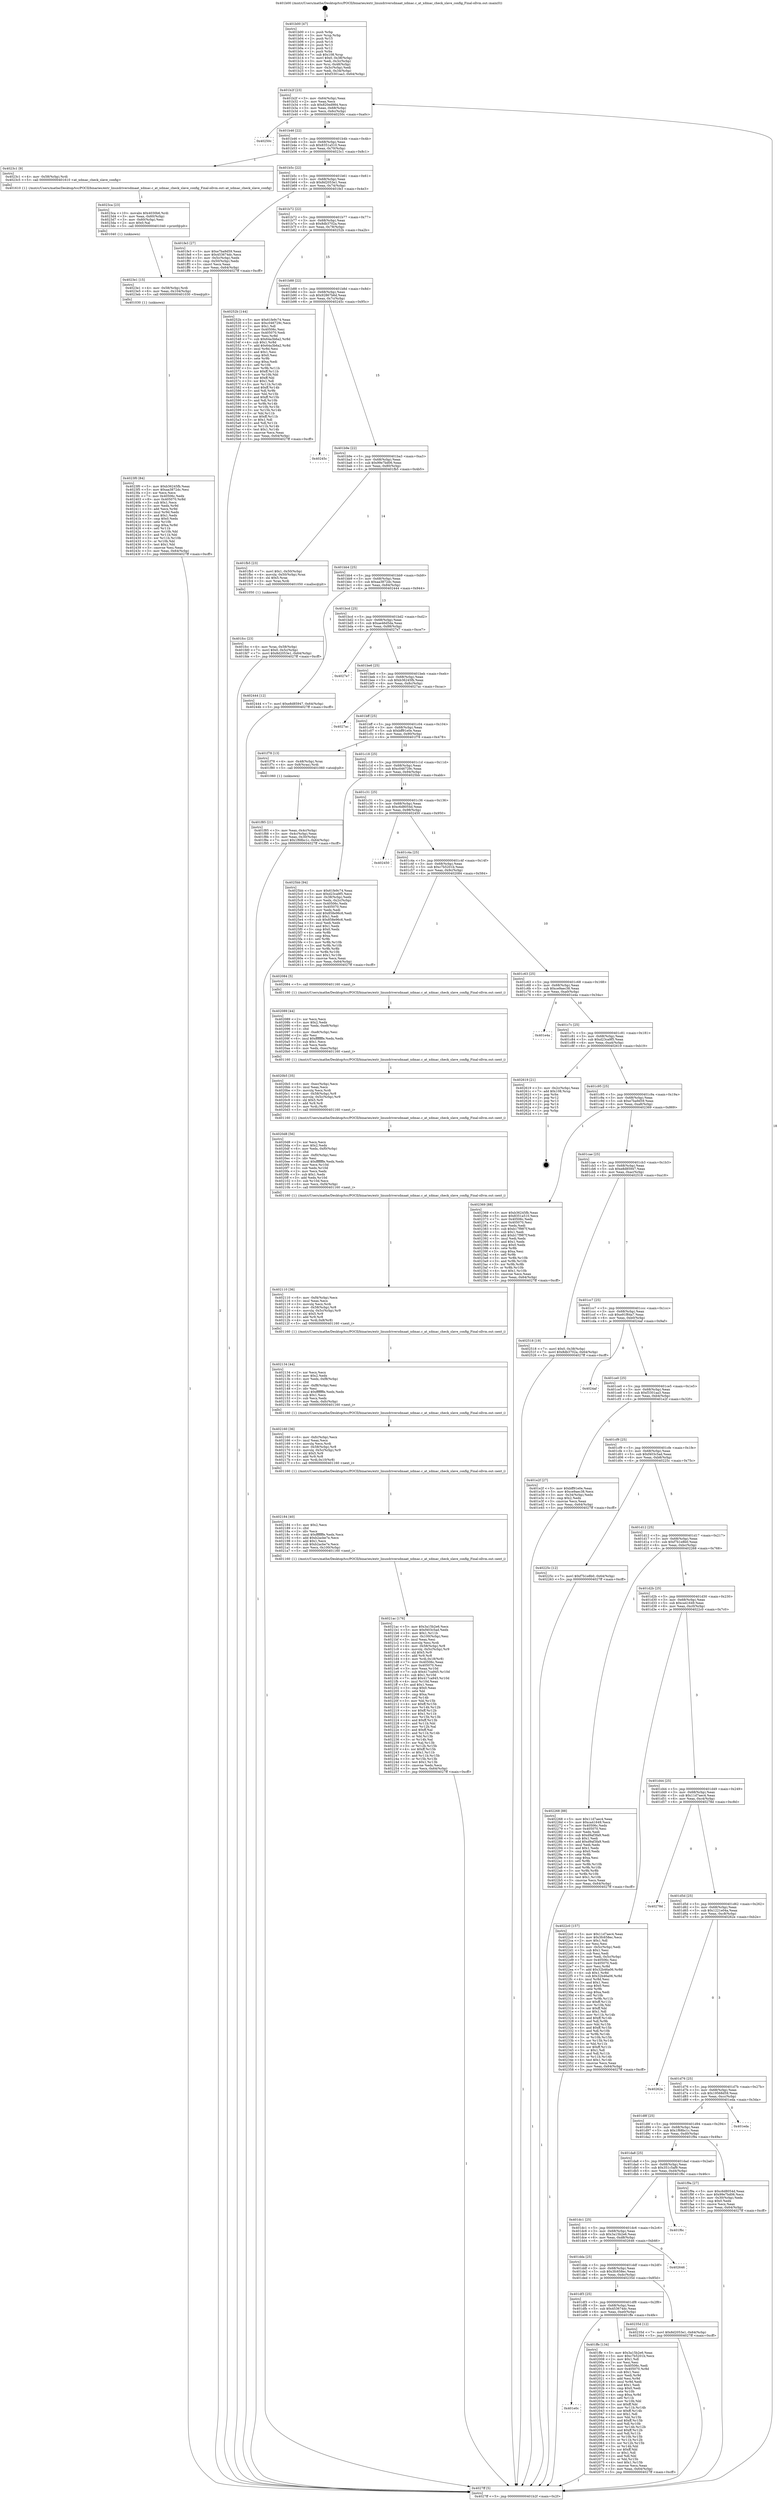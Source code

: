 digraph "0x401b00" {
  label = "0x401b00 (/mnt/c/Users/mathe/Desktop/tcc/POCII/binaries/extr_linuxdriversdmaat_xdmac.c_at_xdmac_check_slave_config_Final-ollvm.out::main(0))"
  labelloc = "t"
  node[shape=record]

  Entry [label="",width=0.3,height=0.3,shape=circle,fillcolor=black,style=filled]
  "0x401b2f" [label="{
     0x401b2f [23]\l
     | [instrs]\l
     &nbsp;&nbsp;0x401b2f \<+3\>: mov -0x64(%rbp),%eax\l
     &nbsp;&nbsp;0x401b32 \<+2\>: mov %eax,%ecx\l
     &nbsp;&nbsp;0x401b34 \<+6\>: sub $0x820ed984,%ecx\l
     &nbsp;&nbsp;0x401b3a \<+3\>: mov %eax,-0x68(%rbp)\l
     &nbsp;&nbsp;0x401b3d \<+3\>: mov %ecx,-0x6c(%rbp)\l
     &nbsp;&nbsp;0x401b40 \<+6\>: je 000000000040250c \<main+0xa0c\>\l
  }"]
  "0x40250c" [label="{
     0x40250c\l
  }", style=dashed]
  "0x401b46" [label="{
     0x401b46 [22]\l
     | [instrs]\l
     &nbsp;&nbsp;0x401b46 \<+5\>: jmp 0000000000401b4b \<main+0x4b\>\l
     &nbsp;&nbsp;0x401b4b \<+3\>: mov -0x68(%rbp),%eax\l
     &nbsp;&nbsp;0x401b4e \<+5\>: sub $0x8351a510,%eax\l
     &nbsp;&nbsp;0x401b53 \<+3\>: mov %eax,-0x70(%rbp)\l
     &nbsp;&nbsp;0x401b56 \<+6\>: je 00000000004023c1 \<main+0x8c1\>\l
  }"]
  Exit [label="",width=0.3,height=0.3,shape=circle,fillcolor=black,style=filled,peripheries=2]
  "0x4023c1" [label="{
     0x4023c1 [9]\l
     | [instrs]\l
     &nbsp;&nbsp;0x4023c1 \<+4\>: mov -0x58(%rbp),%rdi\l
     &nbsp;&nbsp;0x4023c5 \<+5\>: call 0000000000401610 \<at_xdmac_check_slave_config\>\l
     | [calls]\l
     &nbsp;&nbsp;0x401610 \{1\} (/mnt/c/Users/mathe/Desktop/tcc/POCII/binaries/extr_linuxdriversdmaat_xdmac.c_at_xdmac_check_slave_config_Final-ollvm.out::at_xdmac_check_slave_config)\l
  }"]
  "0x401b5c" [label="{
     0x401b5c [22]\l
     | [instrs]\l
     &nbsp;&nbsp;0x401b5c \<+5\>: jmp 0000000000401b61 \<main+0x61\>\l
     &nbsp;&nbsp;0x401b61 \<+3\>: mov -0x68(%rbp),%eax\l
     &nbsp;&nbsp;0x401b64 \<+5\>: sub $0x8d2053e1,%eax\l
     &nbsp;&nbsp;0x401b69 \<+3\>: mov %eax,-0x74(%rbp)\l
     &nbsp;&nbsp;0x401b6c \<+6\>: je 0000000000401fe3 \<main+0x4e3\>\l
  }"]
  "0x4023f0" [label="{
     0x4023f0 [84]\l
     | [instrs]\l
     &nbsp;&nbsp;0x4023f0 \<+5\>: mov $0xb36245fb,%eax\l
     &nbsp;&nbsp;0x4023f5 \<+5\>: mov $0xaa3872dc,%esi\l
     &nbsp;&nbsp;0x4023fa \<+2\>: xor %ecx,%ecx\l
     &nbsp;&nbsp;0x4023fc \<+7\>: mov 0x40506c,%edx\l
     &nbsp;&nbsp;0x402403 \<+8\>: mov 0x405070,%r8d\l
     &nbsp;&nbsp;0x40240b \<+3\>: sub $0x1,%ecx\l
     &nbsp;&nbsp;0x40240e \<+3\>: mov %edx,%r9d\l
     &nbsp;&nbsp;0x402411 \<+3\>: add %ecx,%r9d\l
     &nbsp;&nbsp;0x402414 \<+4\>: imul %r9d,%edx\l
     &nbsp;&nbsp;0x402418 \<+3\>: and $0x1,%edx\l
     &nbsp;&nbsp;0x40241b \<+3\>: cmp $0x0,%edx\l
     &nbsp;&nbsp;0x40241e \<+4\>: sete %r10b\l
     &nbsp;&nbsp;0x402422 \<+4\>: cmp $0xa,%r8d\l
     &nbsp;&nbsp;0x402426 \<+4\>: setl %r11b\l
     &nbsp;&nbsp;0x40242a \<+3\>: mov %r10b,%bl\l
     &nbsp;&nbsp;0x40242d \<+3\>: and %r11b,%bl\l
     &nbsp;&nbsp;0x402430 \<+3\>: xor %r11b,%r10b\l
     &nbsp;&nbsp;0x402433 \<+3\>: or %r10b,%bl\l
     &nbsp;&nbsp;0x402436 \<+3\>: test $0x1,%bl\l
     &nbsp;&nbsp;0x402439 \<+3\>: cmovne %esi,%eax\l
     &nbsp;&nbsp;0x40243c \<+3\>: mov %eax,-0x64(%rbp)\l
     &nbsp;&nbsp;0x40243f \<+5\>: jmp 00000000004027ff \<main+0xcff\>\l
  }"]
  "0x401fe3" [label="{
     0x401fe3 [27]\l
     | [instrs]\l
     &nbsp;&nbsp;0x401fe3 \<+5\>: mov $0xe7ba9d59,%eax\l
     &nbsp;&nbsp;0x401fe8 \<+5\>: mov $0x453674dc,%ecx\l
     &nbsp;&nbsp;0x401fed \<+3\>: mov -0x5c(%rbp),%edx\l
     &nbsp;&nbsp;0x401ff0 \<+3\>: cmp -0x50(%rbp),%edx\l
     &nbsp;&nbsp;0x401ff3 \<+3\>: cmovl %ecx,%eax\l
     &nbsp;&nbsp;0x401ff6 \<+3\>: mov %eax,-0x64(%rbp)\l
     &nbsp;&nbsp;0x401ff9 \<+5\>: jmp 00000000004027ff \<main+0xcff\>\l
  }"]
  "0x401b72" [label="{
     0x401b72 [22]\l
     | [instrs]\l
     &nbsp;&nbsp;0x401b72 \<+5\>: jmp 0000000000401b77 \<main+0x77\>\l
     &nbsp;&nbsp;0x401b77 \<+3\>: mov -0x68(%rbp),%eax\l
     &nbsp;&nbsp;0x401b7a \<+5\>: sub $0x8db3702a,%eax\l
     &nbsp;&nbsp;0x401b7f \<+3\>: mov %eax,-0x78(%rbp)\l
     &nbsp;&nbsp;0x401b82 \<+6\>: je 000000000040252b \<main+0xa2b\>\l
  }"]
  "0x4023e1" [label="{
     0x4023e1 [15]\l
     | [instrs]\l
     &nbsp;&nbsp;0x4023e1 \<+4\>: mov -0x58(%rbp),%rdi\l
     &nbsp;&nbsp;0x4023e5 \<+6\>: mov %eax,-0x104(%rbp)\l
     &nbsp;&nbsp;0x4023eb \<+5\>: call 0000000000401030 \<free@plt\>\l
     | [calls]\l
     &nbsp;&nbsp;0x401030 \{1\} (unknown)\l
  }"]
  "0x40252b" [label="{
     0x40252b [144]\l
     | [instrs]\l
     &nbsp;&nbsp;0x40252b \<+5\>: mov $0x61fe9c74,%eax\l
     &nbsp;&nbsp;0x402530 \<+5\>: mov $0xc046729c,%ecx\l
     &nbsp;&nbsp;0x402535 \<+2\>: mov $0x1,%dl\l
     &nbsp;&nbsp;0x402537 \<+7\>: mov 0x40506c,%esi\l
     &nbsp;&nbsp;0x40253e \<+7\>: mov 0x405070,%edi\l
     &nbsp;&nbsp;0x402545 \<+3\>: mov %esi,%r8d\l
     &nbsp;&nbsp;0x402548 \<+7\>: sub $0x64a3b6a2,%r8d\l
     &nbsp;&nbsp;0x40254f \<+4\>: sub $0x1,%r8d\l
     &nbsp;&nbsp;0x402553 \<+7\>: add $0x64a3b6a2,%r8d\l
     &nbsp;&nbsp;0x40255a \<+4\>: imul %r8d,%esi\l
     &nbsp;&nbsp;0x40255e \<+3\>: and $0x1,%esi\l
     &nbsp;&nbsp;0x402561 \<+3\>: cmp $0x0,%esi\l
     &nbsp;&nbsp;0x402564 \<+4\>: sete %r9b\l
     &nbsp;&nbsp;0x402568 \<+3\>: cmp $0xa,%edi\l
     &nbsp;&nbsp;0x40256b \<+4\>: setl %r10b\l
     &nbsp;&nbsp;0x40256f \<+3\>: mov %r9b,%r11b\l
     &nbsp;&nbsp;0x402572 \<+4\>: xor $0xff,%r11b\l
     &nbsp;&nbsp;0x402576 \<+3\>: mov %r10b,%bl\l
     &nbsp;&nbsp;0x402579 \<+3\>: xor $0xff,%bl\l
     &nbsp;&nbsp;0x40257c \<+3\>: xor $0x1,%dl\l
     &nbsp;&nbsp;0x40257f \<+3\>: mov %r11b,%r14b\l
     &nbsp;&nbsp;0x402582 \<+4\>: and $0xff,%r14b\l
     &nbsp;&nbsp;0x402586 \<+3\>: and %dl,%r9b\l
     &nbsp;&nbsp;0x402589 \<+3\>: mov %bl,%r15b\l
     &nbsp;&nbsp;0x40258c \<+4\>: and $0xff,%r15b\l
     &nbsp;&nbsp;0x402590 \<+3\>: and %dl,%r10b\l
     &nbsp;&nbsp;0x402593 \<+3\>: or %r9b,%r14b\l
     &nbsp;&nbsp;0x402596 \<+3\>: or %r10b,%r15b\l
     &nbsp;&nbsp;0x402599 \<+3\>: xor %r15b,%r14b\l
     &nbsp;&nbsp;0x40259c \<+3\>: or %bl,%r11b\l
     &nbsp;&nbsp;0x40259f \<+4\>: xor $0xff,%r11b\l
     &nbsp;&nbsp;0x4025a3 \<+3\>: or $0x1,%dl\l
     &nbsp;&nbsp;0x4025a6 \<+3\>: and %dl,%r11b\l
     &nbsp;&nbsp;0x4025a9 \<+3\>: or %r11b,%r14b\l
     &nbsp;&nbsp;0x4025ac \<+4\>: test $0x1,%r14b\l
     &nbsp;&nbsp;0x4025b0 \<+3\>: cmovne %ecx,%eax\l
     &nbsp;&nbsp;0x4025b3 \<+3\>: mov %eax,-0x64(%rbp)\l
     &nbsp;&nbsp;0x4025b6 \<+5\>: jmp 00000000004027ff \<main+0xcff\>\l
  }"]
  "0x401b88" [label="{
     0x401b88 [22]\l
     | [instrs]\l
     &nbsp;&nbsp;0x401b88 \<+5\>: jmp 0000000000401b8d \<main+0x8d\>\l
     &nbsp;&nbsp;0x401b8d \<+3\>: mov -0x68(%rbp),%eax\l
     &nbsp;&nbsp;0x401b90 \<+5\>: sub $0x92867b6d,%eax\l
     &nbsp;&nbsp;0x401b95 \<+3\>: mov %eax,-0x7c(%rbp)\l
     &nbsp;&nbsp;0x401b98 \<+6\>: je 000000000040245c \<main+0x95c\>\l
  }"]
  "0x4023ca" [label="{
     0x4023ca [23]\l
     | [instrs]\l
     &nbsp;&nbsp;0x4023ca \<+10\>: movabs $0x4030b6,%rdi\l
     &nbsp;&nbsp;0x4023d4 \<+3\>: mov %eax,-0x60(%rbp)\l
     &nbsp;&nbsp;0x4023d7 \<+3\>: mov -0x60(%rbp),%esi\l
     &nbsp;&nbsp;0x4023da \<+2\>: mov $0x0,%al\l
     &nbsp;&nbsp;0x4023dc \<+5\>: call 0000000000401040 \<printf@plt\>\l
     | [calls]\l
     &nbsp;&nbsp;0x401040 \{1\} (unknown)\l
  }"]
  "0x40245c" [label="{
     0x40245c\l
  }", style=dashed]
  "0x401b9e" [label="{
     0x401b9e [22]\l
     | [instrs]\l
     &nbsp;&nbsp;0x401b9e \<+5\>: jmp 0000000000401ba3 \<main+0xa3\>\l
     &nbsp;&nbsp;0x401ba3 \<+3\>: mov -0x68(%rbp),%eax\l
     &nbsp;&nbsp;0x401ba6 \<+5\>: sub $0x99e7bd06,%eax\l
     &nbsp;&nbsp;0x401bab \<+3\>: mov %eax,-0x80(%rbp)\l
     &nbsp;&nbsp;0x401bae \<+6\>: je 0000000000401fb5 \<main+0x4b5\>\l
  }"]
  "0x4021ac" [label="{
     0x4021ac [176]\l
     | [instrs]\l
     &nbsp;&nbsp;0x4021ac \<+5\>: mov $0x3a15b2e6,%ecx\l
     &nbsp;&nbsp;0x4021b1 \<+5\>: mov $0xf403c5ad,%edx\l
     &nbsp;&nbsp;0x4021b6 \<+3\>: mov $0x1,%r11b\l
     &nbsp;&nbsp;0x4021b9 \<+6\>: mov -0x100(%rbp),%esi\l
     &nbsp;&nbsp;0x4021bf \<+3\>: imul %eax,%esi\l
     &nbsp;&nbsp;0x4021c2 \<+3\>: movslq %esi,%rdi\l
     &nbsp;&nbsp;0x4021c5 \<+4\>: mov -0x58(%rbp),%r8\l
     &nbsp;&nbsp;0x4021c9 \<+4\>: movslq -0x5c(%rbp),%r9\l
     &nbsp;&nbsp;0x4021cd \<+4\>: shl $0x5,%r9\l
     &nbsp;&nbsp;0x4021d1 \<+3\>: add %r9,%r8\l
     &nbsp;&nbsp;0x4021d4 \<+4\>: mov %rdi,0x18(%r8)\l
     &nbsp;&nbsp;0x4021d8 \<+7\>: mov 0x40506c,%eax\l
     &nbsp;&nbsp;0x4021df \<+7\>: mov 0x405070,%esi\l
     &nbsp;&nbsp;0x4021e6 \<+3\>: mov %eax,%r10d\l
     &nbsp;&nbsp;0x4021e9 \<+7\>: sub $0x417ca945,%r10d\l
     &nbsp;&nbsp;0x4021f0 \<+4\>: sub $0x1,%r10d\l
     &nbsp;&nbsp;0x4021f4 \<+7\>: add $0x417ca945,%r10d\l
     &nbsp;&nbsp;0x4021fb \<+4\>: imul %r10d,%eax\l
     &nbsp;&nbsp;0x4021ff \<+3\>: and $0x1,%eax\l
     &nbsp;&nbsp;0x402202 \<+3\>: cmp $0x0,%eax\l
     &nbsp;&nbsp;0x402205 \<+3\>: sete %bl\l
     &nbsp;&nbsp;0x402208 \<+3\>: cmp $0xa,%esi\l
     &nbsp;&nbsp;0x40220b \<+4\>: setl %r14b\l
     &nbsp;&nbsp;0x40220f \<+3\>: mov %bl,%r15b\l
     &nbsp;&nbsp;0x402212 \<+4\>: xor $0xff,%r15b\l
     &nbsp;&nbsp;0x402216 \<+3\>: mov %r14b,%r12b\l
     &nbsp;&nbsp;0x402219 \<+4\>: xor $0xff,%r12b\l
     &nbsp;&nbsp;0x40221d \<+4\>: xor $0x1,%r11b\l
     &nbsp;&nbsp;0x402221 \<+3\>: mov %r15b,%r13b\l
     &nbsp;&nbsp;0x402224 \<+4\>: and $0xff,%r13b\l
     &nbsp;&nbsp;0x402228 \<+3\>: and %r11b,%bl\l
     &nbsp;&nbsp;0x40222b \<+3\>: mov %r12b,%al\l
     &nbsp;&nbsp;0x40222e \<+2\>: and $0xff,%al\l
     &nbsp;&nbsp;0x402230 \<+3\>: and %r11b,%r14b\l
     &nbsp;&nbsp;0x402233 \<+3\>: or %bl,%r13b\l
     &nbsp;&nbsp;0x402236 \<+3\>: or %r14b,%al\l
     &nbsp;&nbsp;0x402239 \<+3\>: xor %al,%r13b\l
     &nbsp;&nbsp;0x40223c \<+3\>: or %r12b,%r15b\l
     &nbsp;&nbsp;0x40223f \<+4\>: xor $0xff,%r15b\l
     &nbsp;&nbsp;0x402243 \<+4\>: or $0x1,%r11b\l
     &nbsp;&nbsp;0x402247 \<+3\>: and %r11b,%r15b\l
     &nbsp;&nbsp;0x40224a \<+3\>: or %r15b,%r13b\l
     &nbsp;&nbsp;0x40224d \<+4\>: test $0x1,%r13b\l
     &nbsp;&nbsp;0x402251 \<+3\>: cmovne %edx,%ecx\l
     &nbsp;&nbsp;0x402254 \<+3\>: mov %ecx,-0x64(%rbp)\l
     &nbsp;&nbsp;0x402257 \<+5\>: jmp 00000000004027ff \<main+0xcff\>\l
  }"]
  "0x401fb5" [label="{
     0x401fb5 [23]\l
     | [instrs]\l
     &nbsp;&nbsp;0x401fb5 \<+7\>: movl $0x1,-0x50(%rbp)\l
     &nbsp;&nbsp;0x401fbc \<+4\>: movslq -0x50(%rbp),%rax\l
     &nbsp;&nbsp;0x401fc0 \<+4\>: shl $0x5,%rax\l
     &nbsp;&nbsp;0x401fc4 \<+3\>: mov %rax,%rdi\l
     &nbsp;&nbsp;0x401fc7 \<+5\>: call 0000000000401050 \<malloc@plt\>\l
     | [calls]\l
     &nbsp;&nbsp;0x401050 \{1\} (unknown)\l
  }"]
  "0x401bb4" [label="{
     0x401bb4 [25]\l
     | [instrs]\l
     &nbsp;&nbsp;0x401bb4 \<+5\>: jmp 0000000000401bb9 \<main+0xb9\>\l
     &nbsp;&nbsp;0x401bb9 \<+3\>: mov -0x68(%rbp),%eax\l
     &nbsp;&nbsp;0x401bbc \<+5\>: sub $0xaa3872dc,%eax\l
     &nbsp;&nbsp;0x401bc1 \<+6\>: mov %eax,-0x84(%rbp)\l
     &nbsp;&nbsp;0x401bc7 \<+6\>: je 0000000000402444 \<main+0x944\>\l
  }"]
  "0x402184" [label="{
     0x402184 [40]\l
     | [instrs]\l
     &nbsp;&nbsp;0x402184 \<+5\>: mov $0x2,%ecx\l
     &nbsp;&nbsp;0x402189 \<+1\>: cltd\l
     &nbsp;&nbsp;0x40218a \<+2\>: idiv %ecx\l
     &nbsp;&nbsp;0x40218c \<+6\>: imul $0xfffffffe,%edx,%ecx\l
     &nbsp;&nbsp;0x402192 \<+6\>: add $0xb2acbe7e,%ecx\l
     &nbsp;&nbsp;0x402198 \<+3\>: add $0x1,%ecx\l
     &nbsp;&nbsp;0x40219b \<+6\>: sub $0xb2acbe7e,%ecx\l
     &nbsp;&nbsp;0x4021a1 \<+6\>: mov %ecx,-0x100(%rbp)\l
     &nbsp;&nbsp;0x4021a7 \<+5\>: call 0000000000401160 \<next_i\>\l
     | [calls]\l
     &nbsp;&nbsp;0x401160 \{1\} (/mnt/c/Users/mathe/Desktop/tcc/POCII/binaries/extr_linuxdriversdmaat_xdmac.c_at_xdmac_check_slave_config_Final-ollvm.out::next_i)\l
  }"]
  "0x402444" [label="{
     0x402444 [12]\l
     | [instrs]\l
     &nbsp;&nbsp;0x402444 \<+7\>: movl $0xe8d85947,-0x64(%rbp)\l
     &nbsp;&nbsp;0x40244b \<+5\>: jmp 00000000004027ff \<main+0xcff\>\l
  }"]
  "0x401bcd" [label="{
     0x401bcd [25]\l
     | [instrs]\l
     &nbsp;&nbsp;0x401bcd \<+5\>: jmp 0000000000401bd2 \<main+0xd2\>\l
     &nbsp;&nbsp;0x401bd2 \<+3\>: mov -0x68(%rbp),%eax\l
     &nbsp;&nbsp;0x401bd5 \<+5\>: sub $0xae46d5da,%eax\l
     &nbsp;&nbsp;0x401bda \<+6\>: mov %eax,-0x88(%rbp)\l
     &nbsp;&nbsp;0x401be0 \<+6\>: je 00000000004027e7 \<main+0xce7\>\l
  }"]
  "0x402160" [label="{
     0x402160 [36]\l
     | [instrs]\l
     &nbsp;&nbsp;0x402160 \<+6\>: mov -0xfc(%rbp),%ecx\l
     &nbsp;&nbsp;0x402166 \<+3\>: imul %eax,%ecx\l
     &nbsp;&nbsp;0x402169 \<+3\>: movslq %ecx,%rdi\l
     &nbsp;&nbsp;0x40216c \<+4\>: mov -0x58(%rbp),%r8\l
     &nbsp;&nbsp;0x402170 \<+4\>: movslq -0x5c(%rbp),%r9\l
     &nbsp;&nbsp;0x402174 \<+4\>: shl $0x5,%r9\l
     &nbsp;&nbsp;0x402178 \<+3\>: add %r9,%r8\l
     &nbsp;&nbsp;0x40217b \<+4\>: mov %rdi,0x10(%r8)\l
     &nbsp;&nbsp;0x40217f \<+5\>: call 0000000000401160 \<next_i\>\l
     | [calls]\l
     &nbsp;&nbsp;0x401160 \{1\} (/mnt/c/Users/mathe/Desktop/tcc/POCII/binaries/extr_linuxdriversdmaat_xdmac.c_at_xdmac_check_slave_config_Final-ollvm.out::next_i)\l
  }"]
  "0x4027e7" [label="{
     0x4027e7\l
  }", style=dashed]
  "0x401be6" [label="{
     0x401be6 [25]\l
     | [instrs]\l
     &nbsp;&nbsp;0x401be6 \<+5\>: jmp 0000000000401beb \<main+0xeb\>\l
     &nbsp;&nbsp;0x401beb \<+3\>: mov -0x68(%rbp),%eax\l
     &nbsp;&nbsp;0x401bee \<+5\>: sub $0xb36245fb,%eax\l
     &nbsp;&nbsp;0x401bf3 \<+6\>: mov %eax,-0x8c(%rbp)\l
     &nbsp;&nbsp;0x401bf9 \<+6\>: je 00000000004027ac \<main+0xcac\>\l
  }"]
  "0x402134" [label="{
     0x402134 [44]\l
     | [instrs]\l
     &nbsp;&nbsp;0x402134 \<+2\>: xor %ecx,%ecx\l
     &nbsp;&nbsp;0x402136 \<+5\>: mov $0x2,%edx\l
     &nbsp;&nbsp;0x40213b \<+6\>: mov %edx,-0xf8(%rbp)\l
     &nbsp;&nbsp;0x402141 \<+1\>: cltd\l
     &nbsp;&nbsp;0x402142 \<+6\>: mov -0xf8(%rbp),%esi\l
     &nbsp;&nbsp;0x402148 \<+2\>: idiv %esi\l
     &nbsp;&nbsp;0x40214a \<+6\>: imul $0xfffffffe,%edx,%edx\l
     &nbsp;&nbsp;0x402150 \<+3\>: sub $0x1,%ecx\l
     &nbsp;&nbsp;0x402153 \<+2\>: sub %ecx,%edx\l
     &nbsp;&nbsp;0x402155 \<+6\>: mov %edx,-0xfc(%rbp)\l
     &nbsp;&nbsp;0x40215b \<+5\>: call 0000000000401160 \<next_i\>\l
     | [calls]\l
     &nbsp;&nbsp;0x401160 \{1\} (/mnt/c/Users/mathe/Desktop/tcc/POCII/binaries/extr_linuxdriversdmaat_xdmac.c_at_xdmac_check_slave_config_Final-ollvm.out::next_i)\l
  }"]
  "0x4027ac" [label="{
     0x4027ac\l
  }", style=dashed]
  "0x401bff" [label="{
     0x401bff [25]\l
     | [instrs]\l
     &nbsp;&nbsp;0x401bff \<+5\>: jmp 0000000000401c04 \<main+0x104\>\l
     &nbsp;&nbsp;0x401c04 \<+3\>: mov -0x68(%rbp),%eax\l
     &nbsp;&nbsp;0x401c07 \<+5\>: sub $0xbff91e0e,%eax\l
     &nbsp;&nbsp;0x401c0c \<+6\>: mov %eax,-0x90(%rbp)\l
     &nbsp;&nbsp;0x401c12 \<+6\>: je 0000000000401f78 \<main+0x478\>\l
  }"]
  "0x402110" [label="{
     0x402110 [36]\l
     | [instrs]\l
     &nbsp;&nbsp;0x402110 \<+6\>: mov -0xf4(%rbp),%ecx\l
     &nbsp;&nbsp;0x402116 \<+3\>: imul %eax,%ecx\l
     &nbsp;&nbsp;0x402119 \<+3\>: movslq %ecx,%rdi\l
     &nbsp;&nbsp;0x40211c \<+4\>: mov -0x58(%rbp),%r8\l
     &nbsp;&nbsp;0x402120 \<+4\>: movslq -0x5c(%rbp),%r9\l
     &nbsp;&nbsp;0x402124 \<+4\>: shl $0x5,%r9\l
     &nbsp;&nbsp;0x402128 \<+3\>: add %r9,%r8\l
     &nbsp;&nbsp;0x40212b \<+4\>: mov %rdi,0x8(%r8)\l
     &nbsp;&nbsp;0x40212f \<+5\>: call 0000000000401160 \<next_i\>\l
     | [calls]\l
     &nbsp;&nbsp;0x401160 \{1\} (/mnt/c/Users/mathe/Desktop/tcc/POCII/binaries/extr_linuxdriversdmaat_xdmac.c_at_xdmac_check_slave_config_Final-ollvm.out::next_i)\l
  }"]
  "0x401f78" [label="{
     0x401f78 [13]\l
     | [instrs]\l
     &nbsp;&nbsp;0x401f78 \<+4\>: mov -0x48(%rbp),%rax\l
     &nbsp;&nbsp;0x401f7c \<+4\>: mov 0x8(%rax),%rdi\l
     &nbsp;&nbsp;0x401f80 \<+5\>: call 0000000000401060 \<atoi@plt\>\l
     | [calls]\l
     &nbsp;&nbsp;0x401060 \{1\} (unknown)\l
  }"]
  "0x401c18" [label="{
     0x401c18 [25]\l
     | [instrs]\l
     &nbsp;&nbsp;0x401c18 \<+5\>: jmp 0000000000401c1d \<main+0x11d\>\l
     &nbsp;&nbsp;0x401c1d \<+3\>: mov -0x68(%rbp),%eax\l
     &nbsp;&nbsp;0x401c20 \<+5\>: sub $0xc046729c,%eax\l
     &nbsp;&nbsp;0x401c25 \<+6\>: mov %eax,-0x94(%rbp)\l
     &nbsp;&nbsp;0x401c2b \<+6\>: je 00000000004025bb \<main+0xabb\>\l
  }"]
  "0x4020d8" [label="{
     0x4020d8 [56]\l
     | [instrs]\l
     &nbsp;&nbsp;0x4020d8 \<+2\>: xor %ecx,%ecx\l
     &nbsp;&nbsp;0x4020da \<+5\>: mov $0x2,%edx\l
     &nbsp;&nbsp;0x4020df \<+6\>: mov %edx,-0xf0(%rbp)\l
     &nbsp;&nbsp;0x4020e5 \<+1\>: cltd\l
     &nbsp;&nbsp;0x4020e6 \<+6\>: mov -0xf0(%rbp),%esi\l
     &nbsp;&nbsp;0x4020ec \<+2\>: idiv %esi\l
     &nbsp;&nbsp;0x4020ee \<+6\>: imul $0xfffffffe,%edx,%edx\l
     &nbsp;&nbsp;0x4020f4 \<+3\>: mov %ecx,%r10d\l
     &nbsp;&nbsp;0x4020f7 \<+3\>: sub %edx,%r10d\l
     &nbsp;&nbsp;0x4020fa \<+2\>: mov %ecx,%edx\l
     &nbsp;&nbsp;0x4020fc \<+3\>: sub $0x1,%edx\l
     &nbsp;&nbsp;0x4020ff \<+3\>: add %edx,%r10d\l
     &nbsp;&nbsp;0x402102 \<+3\>: sub %r10d,%ecx\l
     &nbsp;&nbsp;0x402105 \<+6\>: mov %ecx,-0xf4(%rbp)\l
     &nbsp;&nbsp;0x40210b \<+5\>: call 0000000000401160 \<next_i\>\l
     | [calls]\l
     &nbsp;&nbsp;0x401160 \{1\} (/mnt/c/Users/mathe/Desktop/tcc/POCII/binaries/extr_linuxdriversdmaat_xdmac.c_at_xdmac_check_slave_config_Final-ollvm.out::next_i)\l
  }"]
  "0x4025bb" [label="{
     0x4025bb [94]\l
     | [instrs]\l
     &nbsp;&nbsp;0x4025bb \<+5\>: mov $0x61fe9c74,%eax\l
     &nbsp;&nbsp;0x4025c0 \<+5\>: mov $0xd23ca9f5,%ecx\l
     &nbsp;&nbsp;0x4025c5 \<+3\>: mov -0x38(%rbp),%edx\l
     &nbsp;&nbsp;0x4025c8 \<+3\>: mov %edx,-0x2c(%rbp)\l
     &nbsp;&nbsp;0x4025cb \<+7\>: mov 0x40506c,%edx\l
     &nbsp;&nbsp;0x4025d2 \<+7\>: mov 0x405070,%esi\l
     &nbsp;&nbsp;0x4025d9 \<+2\>: mov %edx,%edi\l
     &nbsp;&nbsp;0x4025db \<+6\>: add $0x858e96c6,%edi\l
     &nbsp;&nbsp;0x4025e1 \<+3\>: sub $0x1,%edi\l
     &nbsp;&nbsp;0x4025e4 \<+6\>: sub $0x858e96c6,%edi\l
     &nbsp;&nbsp;0x4025ea \<+3\>: imul %edi,%edx\l
     &nbsp;&nbsp;0x4025ed \<+3\>: and $0x1,%edx\l
     &nbsp;&nbsp;0x4025f0 \<+3\>: cmp $0x0,%edx\l
     &nbsp;&nbsp;0x4025f3 \<+4\>: sete %r8b\l
     &nbsp;&nbsp;0x4025f7 \<+3\>: cmp $0xa,%esi\l
     &nbsp;&nbsp;0x4025fa \<+4\>: setl %r9b\l
     &nbsp;&nbsp;0x4025fe \<+3\>: mov %r8b,%r10b\l
     &nbsp;&nbsp;0x402601 \<+3\>: and %r9b,%r10b\l
     &nbsp;&nbsp;0x402604 \<+3\>: xor %r9b,%r8b\l
     &nbsp;&nbsp;0x402607 \<+3\>: or %r8b,%r10b\l
     &nbsp;&nbsp;0x40260a \<+4\>: test $0x1,%r10b\l
     &nbsp;&nbsp;0x40260e \<+3\>: cmovne %ecx,%eax\l
     &nbsp;&nbsp;0x402611 \<+3\>: mov %eax,-0x64(%rbp)\l
     &nbsp;&nbsp;0x402614 \<+5\>: jmp 00000000004027ff \<main+0xcff\>\l
  }"]
  "0x401c31" [label="{
     0x401c31 [25]\l
     | [instrs]\l
     &nbsp;&nbsp;0x401c31 \<+5\>: jmp 0000000000401c36 \<main+0x136\>\l
     &nbsp;&nbsp;0x401c36 \<+3\>: mov -0x68(%rbp),%eax\l
     &nbsp;&nbsp;0x401c39 \<+5\>: sub $0xc6d8054d,%eax\l
     &nbsp;&nbsp;0x401c3e \<+6\>: mov %eax,-0x98(%rbp)\l
     &nbsp;&nbsp;0x401c44 \<+6\>: je 0000000000402450 \<main+0x950\>\l
  }"]
  "0x4020b5" [label="{
     0x4020b5 [35]\l
     | [instrs]\l
     &nbsp;&nbsp;0x4020b5 \<+6\>: mov -0xec(%rbp),%ecx\l
     &nbsp;&nbsp;0x4020bb \<+3\>: imul %eax,%ecx\l
     &nbsp;&nbsp;0x4020be \<+3\>: movslq %ecx,%rdi\l
     &nbsp;&nbsp;0x4020c1 \<+4\>: mov -0x58(%rbp),%r8\l
     &nbsp;&nbsp;0x4020c5 \<+4\>: movslq -0x5c(%rbp),%r9\l
     &nbsp;&nbsp;0x4020c9 \<+4\>: shl $0x5,%r9\l
     &nbsp;&nbsp;0x4020cd \<+3\>: add %r9,%r8\l
     &nbsp;&nbsp;0x4020d0 \<+3\>: mov %rdi,(%r8)\l
     &nbsp;&nbsp;0x4020d3 \<+5\>: call 0000000000401160 \<next_i\>\l
     | [calls]\l
     &nbsp;&nbsp;0x401160 \{1\} (/mnt/c/Users/mathe/Desktop/tcc/POCII/binaries/extr_linuxdriversdmaat_xdmac.c_at_xdmac_check_slave_config_Final-ollvm.out::next_i)\l
  }"]
  "0x402450" [label="{
     0x402450\l
  }", style=dashed]
  "0x401c4a" [label="{
     0x401c4a [25]\l
     | [instrs]\l
     &nbsp;&nbsp;0x401c4a \<+5\>: jmp 0000000000401c4f \<main+0x14f\>\l
     &nbsp;&nbsp;0x401c4f \<+3\>: mov -0x68(%rbp),%eax\l
     &nbsp;&nbsp;0x401c52 \<+5\>: sub $0xc7b5201b,%eax\l
     &nbsp;&nbsp;0x401c57 \<+6\>: mov %eax,-0x9c(%rbp)\l
     &nbsp;&nbsp;0x401c5d \<+6\>: je 0000000000402084 \<main+0x584\>\l
  }"]
  "0x402089" [label="{
     0x402089 [44]\l
     | [instrs]\l
     &nbsp;&nbsp;0x402089 \<+2\>: xor %ecx,%ecx\l
     &nbsp;&nbsp;0x40208b \<+5\>: mov $0x2,%edx\l
     &nbsp;&nbsp;0x402090 \<+6\>: mov %edx,-0xe8(%rbp)\l
     &nbsp;&nbsp;0x402096 \<+1\>: cltd\l
     &nbsp;&nbsp;0x402097 \<+6\>: mov -0xe8(%rbp),%esi\l
     &nbsp;&nbsp;0x40209d \<+2\>: idiv %esi\l
     &nbsp;&nbsp;0x40209f \<+6\>: imul $0xfffffffe,%edx,%edx\l
     &nbsp;&nbsp;0x4020a5 \<+3\>: sub $0x1,%ecx\l
     &nbsp;&nbsp;0x4020a8 \<+2\>: sub %ecx,%edx\l
     &nbsp;&nbsp;0x4020aa \<+6\>: mov %edx,-0xec(%rbp)\l
     &nbsp;&nbsp;0x4020b0 \<+5\>: call 0000000000401160 \<next_i\>\l
     | [calls]\l
     &nbsp;&nbsp;0x401160 \{1\} (/mnt/c/Users/mathe/Desktop/tcc/POCII/binaries/extr_linuxdriversdmaat_xdmac.c_at_xdmac_check_slave_config_Final-ollvm.out::next_i)\l
  }"]
  "0x402084" [label="{
     0x402084 [5]\l
     | [instrs]\l
     &nbsp;&nbsp;0x402084 \<+5\>: call 0000000000401160 \<next_i\>\l
     | [calls]\l
     &nbsp;&nbsp;0x401160 \{1\} (/mnt/c/Users/mathe/Desktop/tcc/POCII/binaries/extr_linuxdriversdmaat_xdmac.c_at_xdmac_check_slave_config_Final-ollvm.out::next_i)\l
  }"]
  "0x401c63" [label="{
     0x401c63 [25]\l
     | [instrs]\l
     &nbsp;&nbsp;0x401c63 \<+5\>: jmp 0000000000401c68 \<main+0x168\>\l
     &nbsp;&nbsp;0x401c68 \<+3\>: mov -0x68(%rbp),%eax\l
     &nbsp;&nbsp;0x401c6b \<+5\>: sub $0xce9aec38,%eax\l
     &nbsp;&nbsp;0x401c70 \<+6\>: mov %eax,-0xa0(%rbp)\l
     &nbsp;&nbsp;0x401c76 \<+6\>: je 0000000000401e4a \<main+0x34a\>\l
  }"]
  "0x401e0c" [label="{
     0x401e0c\l
  }", style=dashed]
  "0x401e4a" [label="{
     0x401e4a\l
  }", style=dashed]
  "0x401c7c" [label="{
     0x401c7c [25]\l
     | [instrs]\l
     &nbsp;&nbsp;0x401c7c \<+5\>: jmp 0000000000401c81 \<main+0x181\>\l
     &nbsp;&nbsp;0x401c81 \<+3\>: mov -0x68(%rbp),%eax\l
     &nbsp;&nbsp;0x401c84 \<+5\>: sub $0xd23ca9f5,%eax\l
     &nbsp;&nbsp;0x401c89 \<+6\>: mov %eax,-0xa4(%rbp)\l
     &nbsp;&nbsp;0x401c8f \<+6\>: je 0000000000402619 \<main+0xb19\>\l
  }"]
  "0x401ffe" [label="{
     0x401ffe [134]\l
     | [instrs]\l
     &nbsp;&nbsp;0x401ffe \<+5\>: mov $0x3a15b2e6,%eax\l
     &nbsp;&nbsp;0x402003 \<+5\>: mov $0xc7b5201b,%ecx\l
     &nbsp;&nbsp;0x402008 \<+2\>: mov $0x1,%dl\l
     &nbsp;&nbsp;0x40200a \<+2\>: xor %esi,%esi\l
     &nbsp;&nbsp;0x40200c \<+7\>: mov 0x40506c,%edi\l
     &nbsp;&nbsp;0x402013 \<+8\>: mov 0x405070,%r8d\l
     &nbsp;&nbsp;0x40201b \<+3\>: sub $0x1,%esi\l
     &nbsp;&nbsp;0x40201e \<+3\>: mov %edi,%r9d\l
     &nbsp;&nbsp;0x402021 \<+3\>: add %esi,%r9d\l
     &nbsp;&nbsp;0x402024 \<+4\>: imul %r9d,%edi\l
     &nbsp;&nbsp;0x402028 \<+3\>: and $0x1,%edi\l
     &nbsp;&nbsp;0x40202b \<+3\>: cmp $0x0,%edi\l
     &nbsp;&nbsp;0x40202e \<+4\>: sete %r10b\l
     &nbsp;&nbsp;0x402032 \<+4\>: cmp $0xa,%r8d\l
     &nbsp;&nbsp;0x402036 \<+4\>: setl %r11b\l
     &nbsp;&nbsp;0x40203a \<+3\>: mov %r10b,%bl\l
     &nbsp;&nbsp;0x40203d \<+3\>: xor $0xff,%bl\l
     &nbsp;&nbsp;0x402040 \<+3\>: mov %r11b,%r14b\l
     &nbsp;&nbsp;0x402043 \<+4\>: xor $0xff,%r14b\l
     &nbsp;&nbsp;0x402047 \<+3\>: xor $0x1,%dl\l
     &nbsp;&nbsp;0x40204a \<+3\>: mov %bl,%r15b\l
     &nbsp;&nbsp;0x40204d \<+4\>: and $0xff,%r15b\l
     &nbsp;&nbsp;0x402051 \<+3\>: and %dl,%r10b\l
     &nbsp;&nbsp;0x402054 \<+3\>: mov %r14b,%r12b\l
     &nbsp;&nbsp;0x402057 \<+4\>: and $0xff,%r12b\l
     &nbsp;&nbsp;0x40205b \<+3\>: and %dl,%r11b\l
     &nbsp;&nbsp;0x40205e \<+3\>: or %r10b,%r15b\l
     &nbsp;&nbsp;0x402061 \<+3\>: or %r11b,%r12b\l
     &nbsp;&nbsp;0x402064 \<+3\>: xor %r12b,%r15b\l
     &nbsp;&nbsp;0x402067 \<+3\>: or %r14b,%bl\l
     &nbsp;&nbsp;0x40206a \<+3\>: xor $0xff,%bl\l
     &nbsp;&nbsp;0x40206d \<+3\>: or $0x1,%dl\l
     &nbsp;&nbsp;0x402070 \<+2\>: and %dl,%bl\l
     &nbsp;&nbsp;0x402072 \<+3\>: or %bl,%r15b\l
     &nbsp;&nbsp;0x402075 \<+4\>: test $0x1,%r15b\l
     &nbsp;&nbsp;0x402079 \<+3\>: cmovne %ecx,%eax\l
     &nbsp;&nbsp;0x40207c \<+3\>: mov %eax,-0x64(%rbp)\l
     &nbsp;&nbsp;0x40207f \<+5\>: jmp 00000000004027ff \<main+0xcff\>\l
  }"]
  "0x402619" [label="{
     0x402619 [21]\l
     | [instrs]\l
     &nbsp;&nbsp;0x402619 \<+3\>: mov -0x2c(%rbp),%eax\l
     &nbsp;&nbsp;0x40261c \<+7\>: add $0x108,%rsp\l
     &nbsp;&nbsp;0x402623 \<+1\>: pop %rbx\l
     &nbsp;&nbsp;0x402624 \<+2\>: pop %r12\l
     &nbsp;&nbsp;0x402626 \<+2\>: pop %r13\l
     &nbsp;&nbsp;0x402628 \<+2\>: pop %r14\l
     &nbsp;&nbsp;0x40262a \<+2\>: pop %r15\l
     &nbsp;&nbsp;0x40262c \<+1\>: pop %rbp\l
     &nbsp;&nbsp;0x40262d \<+1\>: ret\l
  }"]
  "0x401c95" [label="{
     0x401c95 [25]\l
     | [instrs]\l
     &nbsp;&nbsp;0x401c95 \<+5\>: jmp 0000000000401c9a \<main+0x19a\>\l
     &nbsp;&nbsp;0x401c9a \<+3\>: mov -0x68(%rbp),%eax\l
     &nbsp;&nbsp;0x401c9d \<+5\>: sub $0xe7ba9d59,%eax\l
     &nbsp;&nbsp;0x401ca2 \<+6\>: mov %eax,-0xa8(%rbp)\l
     &nbsp;&nbsp;0x401ca8 \<+6\>: je 0000000000402369 \<main+0x869\>\l
  }"]
  "0x401df3" [label="{
     0x401df3 [25]\l
     | [instrs]\l
     &nbsp;&nbsp;0x401df3 \<+5\>: jmp 0000000000401df8 \<main+0x2f8\>\l
     &nbsp;&nbsp;0x401df8 \<+3\>: mov -0x68(%rbp),%eax\l
     &nbsp;&nbsp;0x401dfb \<+5\>: sub $0x453674dc,%eax\l
     &nbsp;&nbsp;0x401e00 \<+6\>: mov %eax,-0xe0(%rbp)\l
     &nbsp;&nbsp;0x401e06 \<+6\>: je 0000000000401ffe \<main+0x4fe\>\l
  }"]
  "0x402369" [label="{
     0x402369 [88]\l
     | [instrs]\l
     &nbsp;&nbsp;0x402369 \<+5\>: mov $0xb36245fb,%eax\l
     &nbsp;&nbsp;0x40236e \<+5\>: mov $0x8351a510,%ecx\l
     &nbsp;&nbsp;0x402373 \<+7\>: mov 0x40506c,%edx\l
     &nbsp;&nbsp;0x40237a \<+7\>: mov 0x405070,%esi\l
     &nbsp;&nbsp;0x402381 \<+2\>: mov %edx,%edi\l
     &nbsp;&nbsp;0x402383 \<+6\>: sub $0xb17f987f,%edi\l
     &nbsp;&nbsp;0x402389 \<+3\>: sub $0x1,%edi\l
     &nbsp;&nbsp;0x40238c \<+6\>: add $0xb17f987f,%edi\l
     &nbsp;&nbsp;0x402392 \<+3\>: imul %edi,%edx\l
     &nbsp;&nbsp;0x402395 \<+3\>: and $0x1,%edx\l
     &nbsp;&nbsp;0x402398 \<+3\>: cmp $0x0,%edx\l
     &nbsp;&nbsp;0x40239b \<+4\>: sete %r8b\l
     &nbsp;&nbsp;0x40239f \<+3\>: cmp $0xa,%esi\l
     &nbsp;&nbsp;0x4023a2 \<+4\>: setl %r9b\l
     &nbsp;&nbsp;0x4023a6 \<+3\>: mov %r8b,%r10b\l
     &nbsp;&nbsp;0x4023a9 \<+3\>: and %r9b,%r10b\l
     &nbsp;&nbsp;0x4023ac \<+3\>: xor %r9b,%r8b\l
     &nbsp;&nbsp;0x4023af \<+3\>: or %r8b,%r10b\l
     &nbsp;&nbsp;0x4023b2 \<+4\>: test $0x1,%r10b\l
     &nbsp;&nbsp;0x4023b6 \<+3\>: cmovne %ecx,%eax\l
     &nbsp;&nbsp;0x4023b9 \<+3\>: mov %eax,-0x64(%rbp)\l
     &nbsp;&nbsp;0x4023bc \<+5\>: jmp 00000000004027ff \<main+0xcff\>\l
  }"]
  "0x401cae" [label="{
     0x401cae [25]\l
     | [instrs]\l
     &nbsp;&nbsp;0x401cae \<+5\>: jmp 0000000000401cb3 \<main+0x1b3\>\l
     &nbsp;&nbsp;0x401cb3 \<+3\>: mov -0x68(%rbp),%eax\l
     &nbsp;&nbsp;0x401cb6 \<+5\>: sub $0xe8d85947,%eax\l
     &nbsp;&nbsp;0x401cbb \<+6\>: mov %eax,-0xac(%rbp)\l
     &nbsp;&nbsp;0x401cc1 \<+6\>: je 0000000000402518 \<main+0xa18\>\l
  }"]
  "0x40235d" [label="{
     0x40235d [12]\l
     | [instrs]\l
     &nbsp;&nbsp;0x40235d \<+7\>: movl $0x8d2053e1,-0x64(%rbp)\l
     &nbsp;&nbsp;0x402364 \<+5\>: jmp 00000000004027ff \<main+0xcff\>\l
  }"]
  "0x402518" [label="{
     0x402518 [19]\l
     | [instrs]\l
     &nbsp;&nbsp;0x402518 \<+7\>: movl $0x0,-0x38(%rbp)\l
     &nbsp;&nbsp;0x40251f \<+7\>: movl $0x8db3702a,-0x64(%rbp)\l
     &nbsp;&nbsp;0x402526 \<+5\>: jmp 00000000004027ff \<main+0xcff\>\l
  }"]
  "0x401cc7" [label="{
     0x401cc7 [25]\l
     | [instrs]\l
     &nbsp;&nbsp;0x401cc7 \<+5\>: jmp 0000000000401ccc \<main+0x1cc\>\l
     &nbsp;&nbsp;0x401ccc \<+3\>: mov -0x68(%rbp),%eax\l
     &nbsp;&nbsp;0x401ccf \<+5\>: sub $0xe91f84a7,%eax\l
     &nbsp;&nbsp;0x401cd4 \<+6\>: mov %eax,-0xb0(%rbp)\l
     &nbsp;&nbsp;0x401cda \<+6\>: je 00000000004024af \<main+0x9af\>\l
  }"]
  "0x401dda" [label="{
     0x401dda [25]\l
     | [instrs]\l
     &nbsp;&nbsp;0x401dda \<+5\>: jmp 0000000000401ddf \<main+0x2df\>\l
     &nbsp;&nbsp;0x401ddf \<+3\>: mov -0x68(%rbp),%eax\l
     &nbsp;&nbsp;0x401de2 \<+5\>: sub $0x3fc658ec,%eax\l
     &nbsp;&nbsp;0x401de7 \<+6\>: mov %eax,-0xdc(%rbp)\l
     &nbsp;&nbsp;0x401ded \<+6\>: je 000000000040235d \<main+0x85d\>\l
  }"]
  "0x4024af" [label="{
     0x4024af\l
  }", style=dashed]
  "0x401ce0" [label="{
     0x401ce0 [25]\l
     | [instrs]\l
     &nbsp;&nbsp;0x401ce0 \<+5\>: jmp 0000000000401ce5 \<main+0x1e5\>\l
     &nbsp;&nbsp;0x401ce5 \<+3\>: mov -0x68(%rbp),%eax\l
     &nbsp;&nbsp;0x401ce8 \<+5\>: sub $0xf3301aa3,%eax\l
     &nbsp;&nbsp;0x401ced \<+6\>: mov %eax,-0xb4(%rbp)\l
     &nbsp;&nbsp;0x401cf3 \<+6\>: je 0000000000401e2f \<main+0x32f\>\l
  }"]
  "0x402646" [label="{
     0x402646\l
  }", style=dashed]
  "0x401e2f" [label="{
     0x401e2f [27]\l
     | [instrs]\l
     &nbsp;&nbsp;0x401e2f \<+5\>: mov $0xbff91e0e,%eax\l
     &nbsp;&nbsp;0x401e34 \<+5\>: mov $0xce9aec38,%ecx\l
     &nbsp;&nbsp;0x401e39 \<+3\>: mov -0x34(%rbp),%edx\l
     &nbsp;&nbsp;0x401e3c \<+3\>: cmp $0x2,%edx\l
     &nbsp;&nbsp;0x401e3f \<+3\>: cmovne %ecx,%eax\l
     &nbsp;&nbsp;0x401e42 \<+3\>: mov %eax,-0x64(%rbp)\l
     &nbsp;&nbsp;0x401e45 \<+5\>: jmp 00000000004027ff \<main+0xcff\>\l
  }"]
  "0x401cf9" [label="{
     0x401cf9 [25]\l
     | [instrs]\l
     &nbsp;&nbsp;0x401cf9 \<+5\>: jmp 0000000000401cfe \<main+0x1fe\>\l
     &nbsp;&nbsp;0x401cfe \<+3\>: mov -0x68(%rbp),%eax\l
     &nbsp;&nbsp;0x401d01 \<+5\>: sub $0xf403c5ad,%eax\l
     &nbsp;&nbsp;0x401d06 \<+6\>: mov %eax,-0xb8(%rbp)\l
     &nbsp;&nbsp;0x401d0c \<+6\>: je 000000000040225c \<main+0x75c\>\l
  }"]
  "0x4027ff" [label="{
     0x4027ff [5]\l
     | [instrs]\l
     &nbsp;&nbsp;0x4027ff \<+5\>: jmp 0000000000401b2f \<main+0x2f\>\l
  }"]
  "0x401b00" [label="{
     0x401b00 [47]\l
     | [instrs]\l
     &nbsp;&nbsp;0x401b00 \<+1\>: push %rbp\l
     &nbsp;&nbsp;0x401b01 \<+3\>: mov %rsp,%rbp\l
     &nbsp;&nbsp;0x401b04 \<+2\>: push %r15\l
     &nbsp;&nbsp;0x401b06 \<+2\>: push %r14\l
     &nbsp;&nbsp;0x401b08 \<+2\>: push %r13\l
     &nbsp;&nbsp;0x401b0a \<+2\>: push %r12\l
     &nbsp;&nbsp;0x401b0c \<+1\>: push %rbx\l
     &nbsp;&nbsp;0x401b0d \<+7\>: sub $0x108,%rsp\l
     &nbsp;&nbsp;0x401b14 \<+7\>: movl $0x0,-0x38(%rbp)\l
     &nbsp;&nbsp;0x401b1b \<+3\>: mov %edi,-0x3c(%rbp)\l
     &nbsp;&nbsp;0x401b1e \<+4\>: mov %rsi,-0x48(%rbp)\l
     &nbsp;&nbsp;0x401b22 \<+3\>: mov -0x3c(%rbp),%edi\l
     &nbsp;&nbsp;0x401b25 \<+3\>: mov %edi,-0x34(%rbp)\l
     &nbsp;&nbsp;0x401b28 \<+7\>: movl $0xf3301aa3,-0x64(%rbp)\l
  }"]
  "0x401f85" [label="{
     0x401f85 [21]\l
     | [instrs]\l
     &nbsp;&nbsp;0x401f85 \<+3\>: mov %eax,-0x4c(%rbp)\l
     &nbsp;&nbsp;0x401f88 \<+3\>: mov -0x4c(%rbp),%eax\l
     &nbsp;&nbsp;0x401f8b \<+3\>: mov %eax,-0x30(%rbp)\l
     &nbsp;&nbsp;0x401f8e \<+7\>: movl $0x1f68bc1c,-0x64(%rbp)\l
     &nbsp;&nbsp;0x401f95 \<+5\>: jmp 00000000004027ff \<main+0xcff\>\l
  }"]
  "0x401dc1" [label="{
     0x401dc1 [25]\l
     | [instrs]\l
     &nbsp;&nbsp;0x401dc1 \<+5\>: jmp 0000000000401dc6 \<main+0x2c6\>\l
     &nbsp;&nbsp;0x401dc6 \<+3\>: mov -0x68(%rbp),%eax\l
     &nbsp;&nbsp;0x401dc9 \<+5\>: sub $0x3a15b2e6,%eax\l
     &nbsp;&nbsp;0x401dce \<+6\>: mov %eax,-0xd8(%rbp)\l
     &nbsp;&nbsp;0x401dd4 \<+6\>: je 0000000000402646 \<main+0xb46\>\l
  }"]
  "0x40225c" [label="{
     0x40225c [12]\l
     | [instrs]\l
     &nbsp;&nbsp;0x40225c \<+7\>: movl $0xf7b1e8b0,-0x64(%rbp)\l
     &nbsp;&nbsp;0x402263 \<+5\>: jmp 00000000004027ff \<main+0xcff\>\l
  }"]
  "0x401d12" [label="{
     0x401d12 [25]\l
     | [instrs]\l
     &nbsp;&nbsp;0x401d12 \<+5\>: jmp 0000000000401d17 \<main+0x217\>\l
     &nbsp;&nbsp;0x401d17 \<+3\>: mov -0x68(%rbp),%eax\l
     &nbsp;&nbsp;0x401d1a \<+5\>: sub $0xf7b1e8b0,%eax\l
     &nbsp;&nbsp;0x401d1f \<+6\>: mov %eax,-0xbc(%rbp)\l
     &nbsp;&nbsp;0x401d25 \<+6\>: je 0000000000402268 \<main+0x768\>\l
  }"]
  "0x401f6c" [label="{
     0x401f6c\l
  }", style=dashed]
  "0x402268" [label="{
     0x402268 [88]\l
     | [instrs]\l
     &nbsp;&nbsp;0x402268 \<+5\>: mov $0x11d7aec4,%eax\l
     &nbsp;&nbsp;0x40226d \<+5\>: mov $0xca41649,%ecx\l
     &nbsp;&nbsp;0x402272 \<+7\>: mov 0x40506c,%edx\l
     &nbsp;&nbsp;0x402279 \<+7\>: mov 0x405070,%esi\l
     &nbsp;&nbsp;0x402280 \<+2\>: mov %edx,%edi\l
     &nbsp;&nbsp;0x402282 \<+6\>: sub $0xd9af3fa9,%edi\l
     &nbsp;&nbsp;0x402288 \<+3\>: sub $0x1,%edi\l
     &nbsp;&nbsp;0x40228b \<+6\>: add $0xd9af3fa9,%edi\l
     &nbsp;&nbsp;0x402291 \<+3\>: imul %edi,%edx\l
     &nbsp;&nbsp;0x402294 \<+3\>: and $0x1,%edx\l
     &nbsp;&nbsp;0x402297 \<+3\>: cmp $0x0,%edx\l
     &nbsp;&nbsp;0x40229a \<+4\>: sete %r8b\l
     &nbsp;&nbsp;0x40229e \<+3\>: cmp $0xa,%esi\l
     &nbsp;&nbsp;0x4022a1 \<+4\>: setl %r9b\l
     &nbsp;&nbsp;0x4022a5 \<+3\>: mov %r8b,%r10b\l
     &nbsp;&nbsp;0x4022a8 \<+3\>: and %r9b,%r10b\l
     &nbsp;&nbsp;0x4022ab \<+3\>: xor %r9b,%r8b\l
     &nbsp;&nbsp;0x4022ae \<+3\>: or %r8b,%r10b\l
     &nbsp;&nbsp;0x4022b1 \<+4\>: test $0x1,%r10b\l
     &nbsp;&nbsp;0x4022b5 \<+3\>: cmovne %ecx,%eax\l
     &nbsp;&nbsp;0x4022b8 \<+3\>: mov %eax,-0x64(%rbp)\l
     &nbsp;&nbsp;0x4022bb \<+5\>: jmp 00000000004027ff \<main+0xcff\>\l
  }"]
  "0x401d2b" [label="{
     0x401d2b [25]\l
     | [instrs]\l
     &nbsp;&nbsp;0x401d2b \<+5\>: jmp 0000000000401d30 \<main+0x230\>\l
     &nbsp;&nbsp;0x401d30 \<+3\>: mov -0x68(%rbp),%eax\l
     &nbsp;&nbsp;0x401d33 \<+5\>: sub $0xca41649,%eax\l
     &nbsp;&nbsp;0x401d38 \<+6\>: mov %eax,-0xc0(%rbp)\l
     &nbsp;&nbsp;0x401d3e \<+6\>: je 00000000004022c0 \<main+0x7c0\>\l
  }"]
  "0x401fcc" [label="{
     0x401fcc [23]\l
     | [instrs]\l
     &nbsp;&nbsp;0x401fcc \<+4\>: mov %rax,-0x58(%rbp)\l
     &nbsp;&nbsp;0x401fd0 \<+7\>: movl $0x0,-0x5c(%rbp)\l
     &nbsp;&nbsp;0x401fd7 \<+7\>: movl $0x8d2053e1,-0x64(%rbp)\l
     &nbsp;&nbsp;0x401fde \<+5\>: jmp 00000000004027ff \<main+0xcff\>\l
  }"]
  "0x4022c0" [label="{
     0x4022c0 [157]\l
     | [instrs]\l
     &nbsp;&nbsp;0x4022c0 \<+5\>: mov $0x11d7aec4,%eax\l
     &nbsp;&nbsp;0x4022c5 \<+5\>: mov $0x3fc658ec,%ecx\l
     &nbsp;&nbsp;0x4022ca \<+2\>: mov $0x1,%dl\l
     &nbsp;&nbsp;0x4022cc \<+2\>: xor %esi,%esi\l
     &nbsp;&nbsp;0x4022ce \<+3\>: mov -0x5c(%rbp),%edi\l
     &nbsp;&nbsp;0x4022d1 \<+3\>: sub $0x1,%esi\l
     &nbsp;&nbsp;0x4022d4 \<+2\>: sub %esi,%edi\l
     &nbsp;&nbsp;0x4022d6 \<+3\>: mov %edi,-0x5c(%rbp)\l
     &nbsp;&nbsp;0x4022d9 \<+7\>: mov 0x40506c,%esi\l
     &nbsp;&nbsp;0x4022e0 \<+7\>: mov 0x405070,%edi\l
     &nbsp;&nbsp;0x4022e7 \<+3\>: mov %esi,%r8d\l
     &nbsp;&nbsp;0x4022ea \<+7\>: add $0x32b46a06,%r8d\l
     &nbsp;&nbsp;0x4022f1 \<+4\>: sub $0x1,%r8d\l
     &nbsp;&nbsp;0x4022f5 \<+7\>: sub $0x32b46a06,%r8d\l
     &nbsp;&nbsp;0x4022fc \<+4\>: imul %r8d,%esi\l
     &nbsp;&nbsp;0x402300 \<+3\>: and $0x1,%esi\l
     &nbsp;&nbsp;0x402303 \<+3\>: cmp $0x0,%esi\l
     &nbsp;&nbsp;0x402306 \<+4\>: sete %r9b\l
     &nbsp;&nbsp;0x40230a \<+3\>: cmp $0xa,%edi\l
     &nbsp;&nbsp;0x40230d \<+4\>: setl %r10b\l
     &nbsp;&nbsp;0x402311 \<+3\>: mov %r9b,%r11b\l
     &nbsp;&nbsp;0x402314 \<+4\>: xor $0xff,%r11b\l
     &nbsp;&nbsp;0x402318 \<+3\>: mov %r10b,%bl\l
     &nbsp;&nbsp;0x40231b \<+3\>: xor $0xff,%bl\l
     &nbsp;&nbsp;0x40231e \<+3\>: xor $0x1,%dl\l
     &nbsp;&nbsp;0x402321 \<+3\>: mov %r11b,%r14b\l
     &nbsp;&nbsp;0x402324 \<+4\>: and $0xff,%r14b\l
     &nbsp;&nbsp;0x402328 \<+3\>: and %dl,%r9b\l
     &nbsp;&nbsp;0x40232b \<+3\>: mov %bl,%r15b\l
     &nbsp;&nbsp;0x40232e \<+4\>: and $0xff,%r15b\l
     &nbsp;&nbsp;0x402332 \<+3\>: and %dl,%r10b\l
     &nbsp;&nbsp;0x402335 \<+3\>: or %r9b,%r14b\l
     &nbsp;&nbsp;0x402338 \<+3\>: or %r10b,%r15b\l
     &nbsp;&nbsp;0x40233b \<+3\>: xor %r15b,%r14b\l
     &nbsp;&nbsp;0x40233e \<+3\>: or %bl,%r11b\l
     &nbsp;&nbsp;0x402341 \<+4\>: xor $0xff,%r11b\l
     &nbsp;&nbsp;0x402345 \<+3\>: or $0x1,%dl\l
     &nbsp;&nbsp;0x402348 \<+3\>: and %dl,%r11b\l
     &nbsp;&nbsp;0x40234b \<+3\>: or %r11b,%r14b\l
     &nbsp;&nbsp;0x40234e \<+4\>: test $0x1,%r14b\l
     &nbsp;&nbsp;0x402352 \<+3\>: cmovne %ecx,%eax\l
     &nbsp;&nbsp;0x402355 \<+3\>: mov %eax,-0x64(%rbp)\l
     &nbsp;&nbsp;0x402358 \<+5\>: jmp 00000000004027ff \<main+0xcff\>\l
  }"]
  "0x401d44" [label="{
     0x401d44 [25]\l
     | [instrs]\l
     &nbsp;&nbsp;0x401d44 \<+5\>: jmp 0000000000401d49 \<main+0x249\>\l
     &nbsp;&nbsp;0x401d49 \<+3\>: mov -0x68(%rbp),%eax\l
     &nbsp;&nbsp;0x401d4c \<+5\>: sub $0x11d7aec4,%eax\l
     &nbsp;&nbsp;0x401d51 \<+6\>: mov %eax,-0xc4(%rbp)\l
     &nbsp;&nbsp;0x401d57 \<+6\>: je 000000000040278d \<main+0xc8d\>\l
  }"]
  "0x401da8" [label="{
     0x401da8 [25]\l
     | [instrs]\l
     &nbsp;&nbsp;0x401da8 \<+5\>: jmp 0000000000401dad \<main+0x2ad\>\l
     &nbsp;&nbsp;0x401dad \<+3\>: mov -0x68(%rbp),%eax\l
     &nbsp;&nbsp;0x401db0 \<+5\>: sub $0x351c5af9,%eax\l
     &nbsp;&nbsp;0x401db5 \<+6\>: mov %eax,-0xd4(%rbp)\l
     &nbsp;&nbsp;0x401dbb \<+6\>: je 0000000000401f6c \<main+0x46c\>\l
  }"]
  "0x40278d" [label="{
     0x40278d\l
  }", style=dashed]
  "0x401d5d" [label="{
     0x401d5d [25]\l
     | [instrs]\l
     &nbsp;&nbsp;0x401d5d \<+5\>: jmp 0000000000401d62 \<main+0x262\>\l
     &nbsp;&nbsp;0x401d62 \<+3\>: mov -0x68(%rbp),%eax\l
     &nbsp;&nbsp;0x401d65 \<+5\>: sub $0x1221e04a,%eax\l
     &nbsp;&nbsp;0x401d6a \<+6\>: mov %eax,-0xc8(%rbp)\l
     &nbsp;&nbsp;0x401d70 \<+6\>: je 000000000040262e \<main+0xb2e\>\l
  }"]
  "0x401f9a" [label="{
     0x401f9a [27]\l
     | [instrs]\l
     &nbsp;&nbsp;0x401f9a \<+5\>: mov $0xc6d8054d,%eax\l
     &nbsp;&nbsp;0x401f9f \<+5\>: mov $0x99e7bd06,%ecx\l
     &nbsp;&nbsp;0x401fa4 \<+3\>: mov -0x30(%rbp),%edx\l
     &nbsp;&nbsp;0x401fa7 \<+3\>: cmp $0x0,%edx\l
     &nbsp;&nbsp;0x401faa \<+3\>: cmove %ecx,%eax\l
     &nbsp;&nbsp;0x401fad \<+3\>: mov %eax,-0x64(%rbp)\l
     &nbsp;&nbsp;0x401fb0 \<+5\>: jmp 00000000004027ff \<main+0xcff\>\l
  }"]
  "0x40262e" [label="{
     0x40262e\l
  }", style=dashed]
  "0x401d76" [label="{
     0x401d76 [25]\l
     | [instrs]\l
     &nbsp;&nbsp;0x401d76 \<+5\>: jmp 0000000000401d7b \<main+0x27b\>\l
     &nbsp;&nbsp;0x401d7b \<+3\>: mov -0x68(%rbp),%eax\l
     &nbsp;&nbsp;0x401d7e \<+5\>: sub $0x19568d59,%eax\l
     &nbsp;&nbsp;0x401d83 \<+6\>: mov %eax,-0xcc(%rbp)\l
     &nbsp;&nbsp;0x401d89 \<+6\>: je 0000000000401eda \<main+0x3da\>\l
  }"]
  "0x401d8f" [label="{
     0x401d8f [25]\l
     | [instrs]\l
     &nbsp;&nbsp;0x401d8f \<+5\>: jmp 0000000000401d94 \<main+0x294\>\l
     &nbsp;&nbsp;0x401d94 \<+3\>: mov -0x68(%rbp),%eax\l
     &nbsp;&nbsp;0x401d97 \<+5\>: sub $0x1f68bc1c,%eax\l
     &nbsp;&nbsp;0x401d9c \<+6\>: mov %eax,-0xd0(%rbp)\l
     &nbsp;&nbsp;0x401da2 \<+6\>: je 0000000000401f9a \<main+0x49a\>\l
  }"]
  "0x401eda" [label="{
     0x401eda\l
  }", style=dashed]
  Entry -> "0x401b00" [label=" 1"]
  "0x401b2f" -> "0x40250c" [label=" 0"]
  "0x401b2f" -> "0x401b46" [label=" 19"]
  "0x402619" -> Exit [label=" 1"]
  "0x401b46" -> "0x4023c1" [label=" 1"]
  "0x401b46" -> "0x401b5c" [label=" 18"]
  "0x4025bb" -> "0x4027ff" [label=" 1"]
  "0x401b5c" -> "0x401fe3" [label=" 2"]
  "0x401b5c" -> "0x401b72" [label=" 16"]
  "0x40252b" -> "0x4027ff" [label=" 1"]
  "0x401b72" -> "0x40252b" [label=" 1"]
  "0x401b72" -> "0x401b88" [label=" 15"]
  "0x402518" -> "0x4027ff" [label=" 1"]
  "0x401b88" -> "0x40245c" [label=" 0"]
  "0x401b88" -> "0x401b9e" [label=" 15"]
  "0x402444" -> "0x4027ff" [label=" 1"]
  "0x401b9e" -> "0x401fb5" [label=" 1"]
  "0x401b9e" -> "0x401bb4" [label=" 14"]
  "0x4023f0" -> "0x4027ff" [label=" 1"]
  "0x401bb4" -> "0x402444" [label=" 1"]
  "0x401bb4" -> "0x401bcd" [label=" 13"]
  "0x4023e1" -> "0x4023f0" [label=" 1"]
  "0x401bcd" -> "0x4027e7" [label=" 0"]
  "0x401bcd" -> "0x401be6" [label=" 13"]
  "0x4023ca" -> "0x4023e1" [label=" 1"]
  "0x401be6" -> "0x4027ac" [label=" 0"]
  "0x401be6" -> "0x401bff" [label=" 13"]
  "0x4023c1" -> "0x4023ca" [label=" 1"]
  "0x401bff" -> "0x401f78" [label=" 1"]
  "0x401bff" -> "0x401c18" [label=" 12"]
  "0x402369" -> "0x4027ff" [label=" 1"]
  "0x401c18" -> "0x4025bb" [label=" 1"]
  "0x401c18" -> "0x401c31" [label=" 11"]
  "0x40235d" -> "0x4027ff" [label=" 1"]
  "0x401c31" -> "0x402450" [label=" 0"]
  "0x401c31" -> "0x401c4a" [label=" 11"]
  "0x4022c0" -> "0x4027ff" [label=" 1"]
  "0x401c4a" -> "0x402084" [label=" 1"]
  "0x401c4a" -> "0x401c63" [label=" 10"]
  "0x402268" -> "0x4027ff" [label=" 1"]
  "0x401c63" -> "0x401e4a" [label=" 0"]
  "0x401c63" -> "0x401c7c" [label=" 10"]
  "0x40225c" -> "0x4027ff" [label=" 1"]
  "0x401c7c" -> "0x402619" [label=" 1"]
  "0x401c7c" -> "0x401c95" [label=" 9"]
  "0x4021ac" -> "0x4027ff" [label=" 1"]
  "0x401c95" -> "0x402369" [label=" 1"]
  "0x401c95" -> "0x401cae" [label=" 8"]
  "0x402160" -> "0x402184" [label=" 1"]
  "0x401cae" -> "0x402518" [label=" 1"]
  "0x401cae" -> "0x401cc7" [label=" 7"]
  "0x402134" -> "0x402160" [label=" 1"]
  "0x401cc7" -> "0x4024af" [label=" 0"]
  "0x401cc7" -> "0x401ce0" [label=" 7"]
  "0x4020d8" -> "0x402110" [label=" 1"]
  "0x401ce0" -> "0x401e2f" [label=" 1"]
  "0x401ce0" -> "0x401cf9" [label=" 6"]
  "0x401e2f" -> "0x4027ff" [label=" 1"]
  "0x401b00" -> "0x401b2f" [label=" 1"]
  "0x4027ff" -> "0x401b2f" [label=" 18"]
  "0x401f78" -> "0x401f85" [label=" 1"]
  "0x401f85" -> "0x4027ff" [label=" 1"]
  "0x4020b5" -> "0x4020d8" [label=" 1"]
  "0x401cf9" -> "0x40225c" [label=" 1"]
  "0x401cf9" -> "0x401d12" [label=" 5"]
  "0x402084" -> "0x402089" [label=" 1"]
  "0x401d12" -> "0x402268" [label=" 1"]
  "0x401d12" -> "0x401d2b" [label=" 4"]
  "0x401ffe" -> "0x4027ff" [label=" 1"]
  "0x401d2b" -> "0x4022c0" [label=" 1"]
  "0x401d2b" -> "0x401d44" [label=" 3"]
  "0x401df3" -> "0x401ffe" [label=" 1"]
  "0x401d44" -> "0x40278d" [label=" 0"]
  "0x401d44" -> "0x401d5d" [label=" 3"]
  "0x402184" -> "0x4021ac" [label=" 1"]
  "0x401d5d" -> "0x40262e" [label=" 0"]
  "0x401d5d" -> "0x401d76" [label=" 3"]
  "0x401dda" -> "0x401df3" [label=" 1"]
  "0x401d76" -> "0x401eda" [label=" 0"]
  "0x401d76" -> "0x401d8f" [label=" 3"]
  "0x401dda" -> "0x40235d" [label=" 1"]
  "0x401d8f" -> "0x401f9a" [label=" 1"]
  "0x401d8f" -> "0x401da8" [label=" 2"]
  "0x401f9a" -> "0x4027ff" [label=" 1"]
  "0x401fb5" -> "0x401fcc" [label=" 1"]
  "0x401fcc" -> "0x4027ff" [label=" 1"]
  "0x401fe3" -> "0x4027ff" [label=" 2"]
  "0x401df3" -> "0x401e0c" [label=" 0"]
  "0x401da8" -> "0x401f6c" [label=" 0"]
  "0x401da8" -> "0x401dc1" [label=" 2"]
  "0x402089" -> "0x4020b5" [label=" 1"]
  "0x401dc1" -> "0x402646" [label=" 0"]
  "0x401dc1" -> "0x401dda" [label=" 2"]
  "0x402110" -> "0x402134" [label=" 1"]
}
